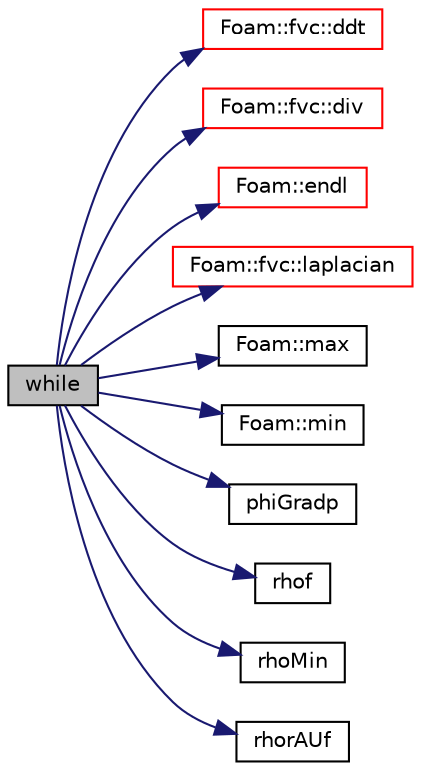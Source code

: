 digraph "while"
{
  bgcolor="transparent";
  edge [fontname="Helvetica",fontsize="10",labelfontname="Helvetica",labelfontsize="10"];
  node [fontname="Helvetica",fontsize="10",shape=record];
  rankdir="LR";
  Node1 [label="while",height=0.2,width=0.4,color="black", fillcolor="grey75", style="filled", fontcolor="black"];
  Node1 -> Node2 [color="midnightblue",fontsize="10",style="solid",fontname="Helvetica"];
  Node2 [label="Foam::fvc::ddt",height=0.2,width=0.4,color="red",URL="$a10972.html#a5dc871206ab86042756c8ccfdc5797ad"];
  Node1 -> Node3 [color="midnightblue",fontsize="10",style="solid",fontname="Helvetica"];
  Node3 [label="Foam::fvc::div",height=0.2,width=0.4,color="red",URL="$a10972.html#a585533948ad80abfe589d920c641f251"];
  Node1 -> Node4 [color="midnightblue",fontsize="10",style="solid",fontname="Helvetica"];
  Node4 [label="Foam::endl",height=0.2,width=0.4,color="red",URL="$a10936.html#a2db8fe02a0d3909e9351bb4275b23ce4",tooltip="Add newline and flush stream. "];
  Node1 -> Node5 [color="midnightblue",fontsize="10",style="solid",fontname="Helvetica"];
  Node5 [label="Foam::fvc::laplacian",height=0.2,width=0.4,color="red",URL="$a10972.html#ac75bff389d0405149b204b0d7ac214cd"];
  Node1 -> Node6 [color="midnightblue",fontsize="10",style="solid",fontname="Helvetica"];
  Node6 [label="Foam::max",height=0.2,width=0.4,color="black",URL="$a10936.html#ac993e906cf2774ae77e666bc24e81733"];
  Node1 -> Node7 [color="midnightblue",fontsize="10",style="solid",fontname="Helvetica"];
  Node7 [label="Foam::min",height=0.2,width=0.4,color="black",URL="$a10936.html#a253e112ad2d56d96230ff39ea7f442dc"];
  Node1 -> Node8 [color="midnightblue",fontsize="10",style="solid",fontname="Helvetica"];
  Node8 [label="phiGradp",height=0.2,width=0.4,color="black",URL="$a03093.html#a331fc993593ecef893e9e918e88e862d"];
  Node1 -> Node9 [color="midnightblue",fontsize="10",style="solid",fontname="Helvetica"];
  Node9 [label="rhof",height=0.2,width=0.4,color="black",URL="$a03288.html#a61ba46a68b6daa1201ecb971ea965e17"];
  Node1 -> Node10 [color="midnightblue",fontsize="10",style="solid",fontname="Helvetica"];
  Node10 [label="rhoMin",height=0.2,width=0.4,color="black",URL="$a03332.html#af68343b4498a3351054647ab1f2650a4"];
  Node1 -> Node11 [color="midnightblue",fontsize="10",style="solid",fontname="Helvetica"];
  Node11 [label="rhorAUf",height=0.2,width=0.4,color="black",URL="$a03060.html#afd8c4e61a2e39cb5143264971d9c72b8"];
}
